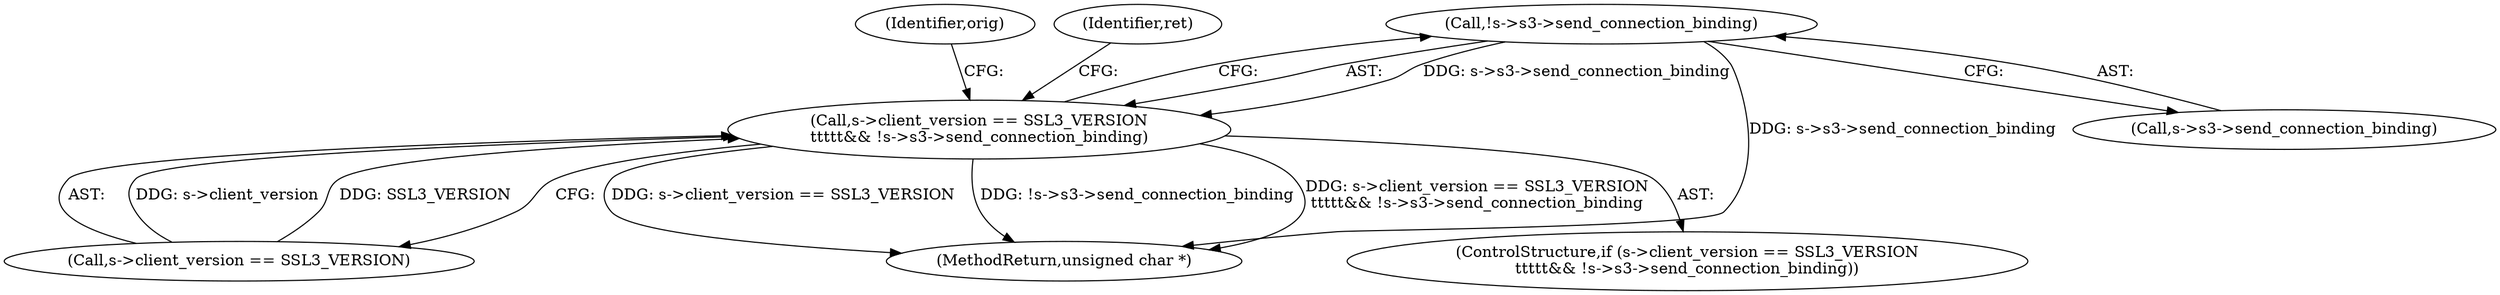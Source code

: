 digraph "0_openssl_2b0532f3984324ebe1236a63d15893792384328d@API" {
"1000149" [label="(Call,!s->s3->send_connection_binding)"];
"1000143" [label="(Call,s->client_version == SSL3_VERSION\n\t\t\t\t\t&& !s->s3->send_connection_binding)"];
"1000142" [label="(ControlStructure,if (s->client_version == SSL3_VERSION\n\t\t\t\t\t&& !s->s3->send_connection_binding))"];
"1000156" [label="(Identifier,orig)"];
"1000144" [label="(Call,s->client_version == SSL3_VERSION)"];
"1001118" [label="(MethodReturn,unsigned char *)"];
"1000143" [label="(Call,s->client_version == SSL3_VERSION\n\t\t\t\t\t&& !s->s3->send_connection_binding)"];
"1000150" [label="(Call,s->s3->send_connection_binding)"];
"1000158" [label="(Identifier,ret)"];
"1000149" [label="(Call,!s->s3->send_connection_binding)"];
"1000149" -> "1000143"  [label="AST: "];
"1000149" -> "1000150"  [label="CFG: "];
"1000150" -> "1000149"  [label="AST: "];
"1000143" -> "1000149"  [label="CFG: "];
"1000149" -> "1001118"  [label="DDG: s->s3->send_connection_binding"];
"1000149" -> "1000143"  [label="DDG: s->s3->send_connection_binding"];
"1000143" -> "1000142"  [label="AST: "];
"1000143" -> "1000144"  [label="CFG: "];
"1000144" -> "1000143"  [label="AST: "];
"1000156" -> "1000143"  [label="CFG: "];
"1000158" -> "1000143"  [label="CFG: "];
"1000143" -> "1001118"  [label="DDG: s->client_version == SSL3_VERSION"];
"1000143" -> "1001118"  [label="DDG: !s->s3->send_connection_binding"];
"1000143" -> "1001118"  [label="DDG: s->client_version == SSL3_VERSION\n\t\t\t\t\t&& !s->s3->send_connection_binding"];
"1000144" -> "1000143"  [label="DDG: s->client_version"];
"1000144" -> "1000143"  [label="DDG: SSL3_VERSION"];
}
